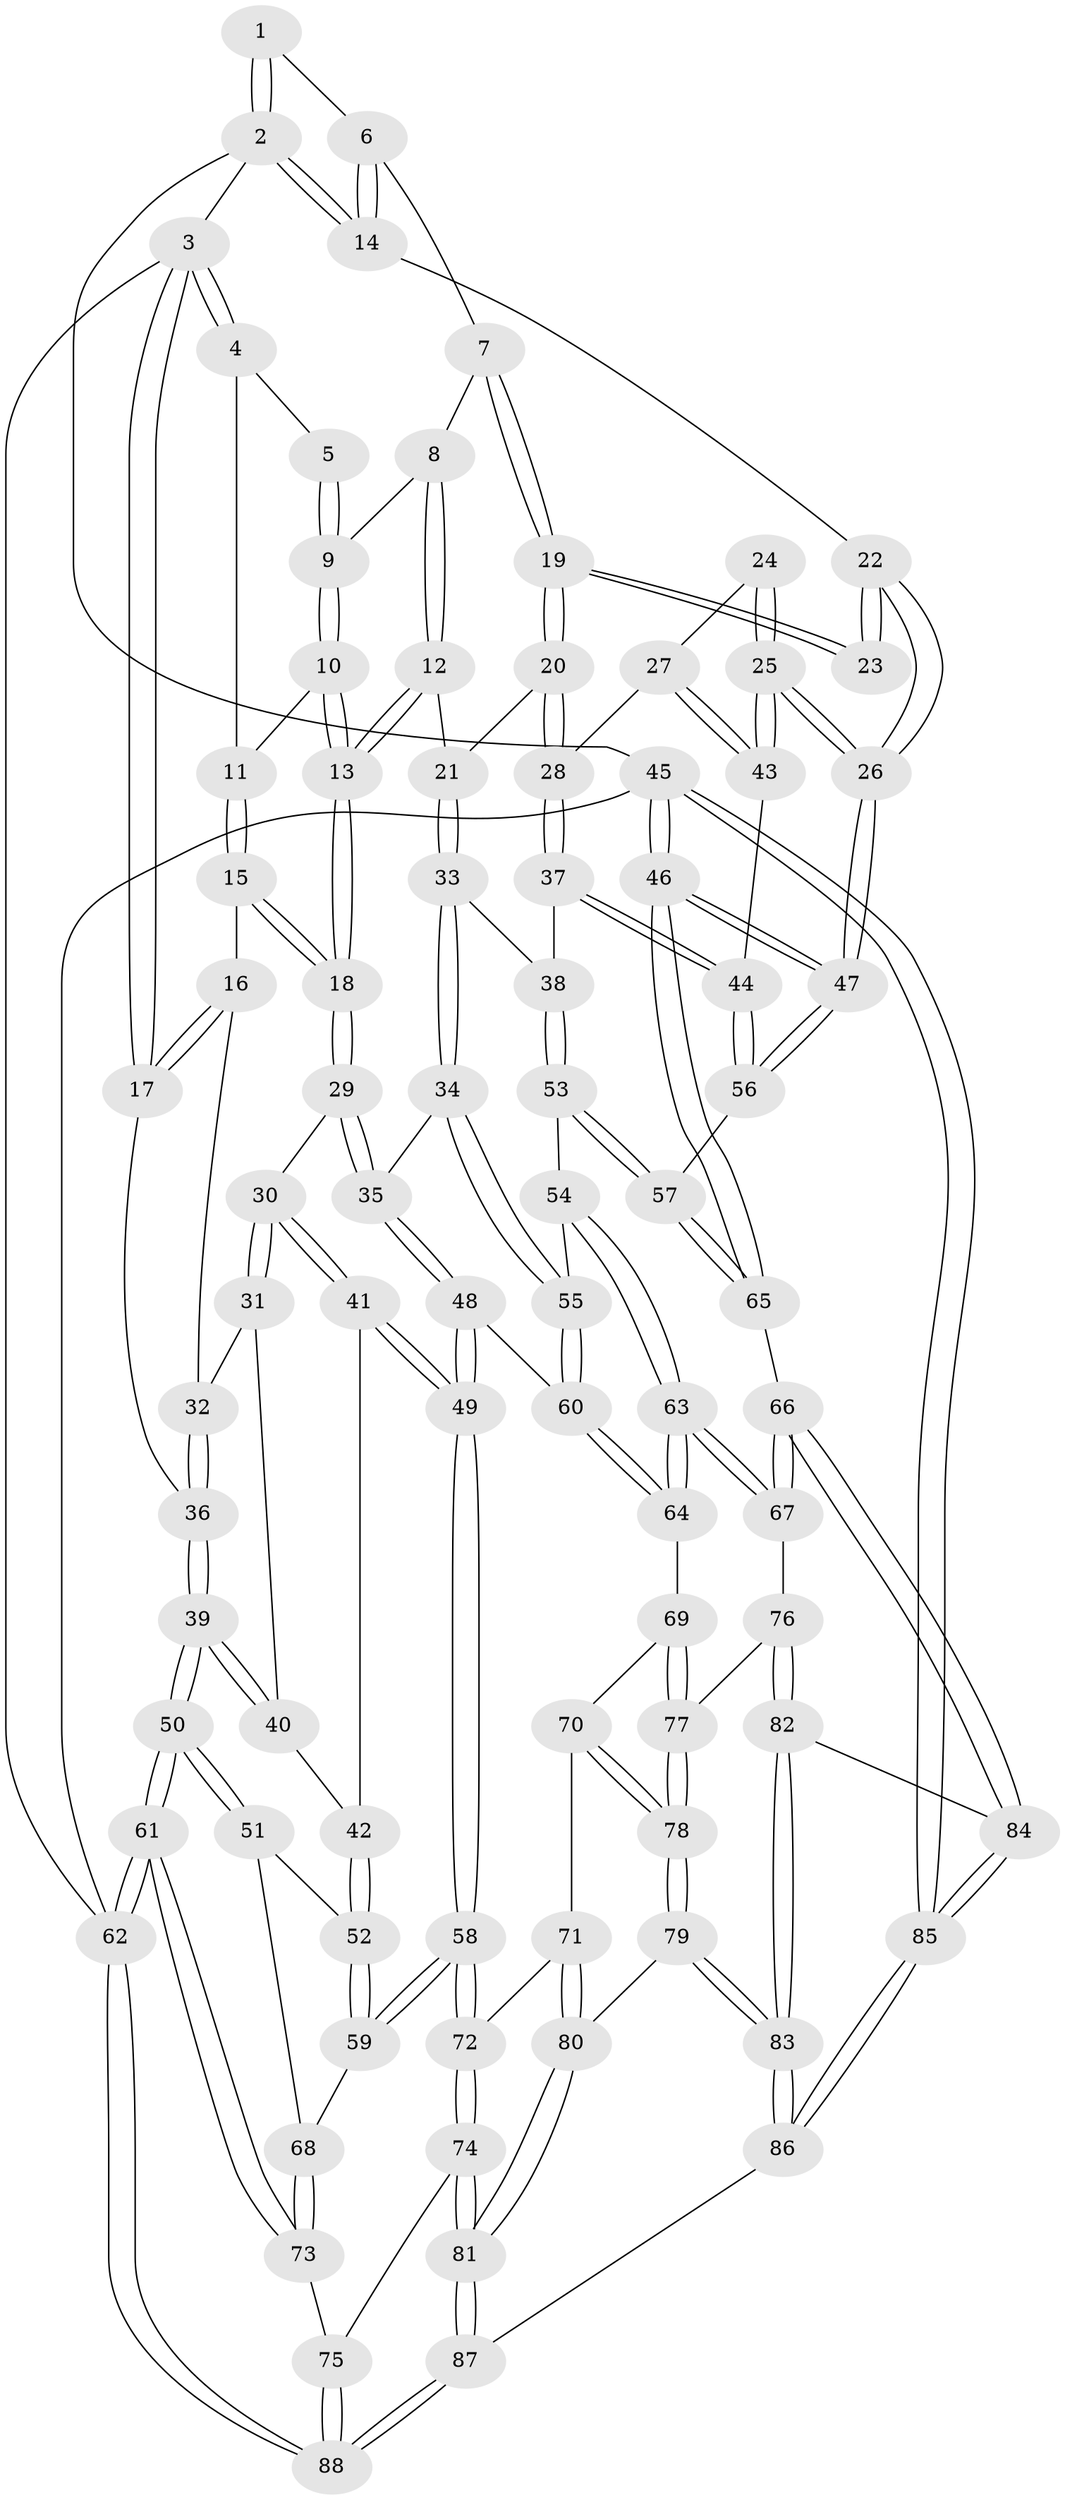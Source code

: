 // Generated by graph-tools (version 1.1) at 2025/51/03/09/25 03:51:00]
// undirected, 88 vertices, 217 edges
graph export_dot {
graph [start="1"]
  node [color=gray90,style=filled];
  1 [pos="+0.9139786431896675+0"];
  2 [pos="+1+0"];
  3 [pos="+0+0"];
  4 [pos="+0.2402529758979349+0"];
  5 [pos="+0.6066754901438699+0"];
  6 [pos="+0.8547704497079854+0.10865393309021085"];
  7 [pos="+0.8216561630313386+0.1497936865992117"];
  8 [pos="+0.6284013228489044+0.04752517152721239"];
  9 [pos="+0.6139137141747292+0.030858439853402645"];
  10 [pos="+0.5010385808942707+0.11927366600791216"];
  11 [pos="+0.2575780494252769+0.0714491152934612"];
  12 [pos="+0.6336405084909598+0.2574864970667202"];
  13 [pos="+0.5011584295600119+0.28029758280993433"];
  14 [pos="+1+0.08791533650908626"];
  15 [pos="+0.23955290364079398+0.12002069887811842"];
  16 [pos="+0.1868821569012103+0.1687980469658679"];
  17 [pos="+0+0.006733019653031772"];
  18 [pos="+0.4484782646123911+0.34165538541866036"];
  19 [pos="+0.824417895287387+0.20321678041131122"];
  20 [pos="+0.7958320798015887+0.26052668905791304"];
  21 [pos="+0.6878858239620773+0.2844491021862948"];
  22 [pos="+1+0.10933233637801405"];
  23 [pos="+0.9458754644595145+0.2370476414936437"];
  24 [pos="+0.9578966636400468+0.2877578913408893"];
  25 [pos="+1+0.4365302846829243"];
  26 [pos="+1+0.4381727068375819"];
  27 [pos="+0.9019542785681829+0.4094459988016771"];
  28 [pos="+0.8394475719278564+0.3758853038171006"];
  29 [pos="+0.4445635893297823+0.37596827174074315"];
  30 [pos="+0.21278618129829688+0.39127579336918383"];
  31 [pos="+0.1619115843070742+0.35755701087926545"];
  32 [pos="+0.16390044770645146+0.23606633976932306"];
  33 [pos="+0.6496756088183969+0.42104191214621406"];
  34 [pos="+0.4870237057559303+0.44466091387593665"];
  35 [pos="+0.46815472467744973+0.43474114415081866"];
  36 [pos="+0+0.303626907300977"];
  37 [pos="+0.7520887962511393+0.45363042110631185"];
  38 [pos="+0.7170262522304146+0.4712990996833697"];
  39 [pos="+0+0.46142484765077857"];
  40 [pos="+0.13877601815180726+0.37369954630646995"];
  41 [pos="+0.2425645279171617+0.504857164756504"];
  42 [pos="+0.12017202715722092+0.5128205692108854"];
  43 [pos="+0.9502091539065003+0.45175513388129424"];
  44 [pos="+0.8875718169789342+0.5641690999227139"];
  45 [pos="+1+1"];
  46 [pos="+1+1"];
  47 [pos="+1+0.80378661264022"];
  48 [pos="+0.3276303876585962+0.6047423567044747"];
  49 [pos="+0.28981750438143944+0.619435843286159"];
  50 [pos="+0+0.5300183271753272"];
  51 [pos="+0+0.5494387146283466"];
  52 [pos="+0.10276876206693003+0.5621403037852434"];
  53 [pos="+0.7100897199801988+0.5853501043982955"];
  54 [pos="+0.6550842277547252+0.6169974774620164"];
  55 [pos="+0.544530799234338+0.5445265035143152"];
  56 [pos="+0.8720915943592051+0.6144341937702149"];
  57 [pos="+0.8394791481818982+0.6319481834838078"];
  58 [pos="+0.2542608835523838+0.6607936063434123"];
  59 [pos="+0.2102191540670452+0.6572084142527662"];
  60 [pos="+0.4767649814363897+0.6818268655364963"];
  61 [pos="+0+0.9290628674699964"];
  62 [pos="+0+1"];
  63 [pos="+0.612854935872527+0.759915399628908"];
  64 [pos="+0.5035990213109176+0.7247215391378019"];
  65 [pos="+0.8042488333568646+0.8103052194182253"];
  66 [pos="+0.6818830664879683+0.8139027167916453"];
  67 [pos="+0.6252504992668837+0.7843308944374027"];
  68 [pos="+0.12475589591029052+0.7010000217818123"];
  69 [pos="+0.4502919074539319+0.7689528360480241"];
  70 [pos="+0.41007335427487823+0.7873218963374334"];
  71 [pos="+0.3332723159803309+0.7724171182115945"];
  72 [pos="+0.2758834344775737+0.7509377318510874"];
  73 [pos="+0+0.8426161496521319"];
  74 [pos="+0.2382631273590018+0.8621530920778191"];
  75 [pos="+0.10261104955309089+0.8618616001400669"];
  76 [pos="+0.5695247810484241+0.8508167292427128"];
  77 [pos="+0.4836476146373139+0.8606698950126865"];
  78 [pos="+0.42926988141520295+0.8926166853850459"];
  79 [pos="+0.4240719268170786+0.9033072519222197"];
  80 [pos="+0.3803254923043892+0.8732383773803195"];
  81 [pos="+0.2387242357639065+0.8633513987175127"];
  82 [pos="+0.5374011591586899+0.9871498754817196"];
  83 [pos="+0.3965351695708781+1"];
  84 [pos="+0.6782266541067298+0.9443758326826582"];
  85 [pos="+0.9074931037823918+1"];
  86 [pos="+0.39253323412224833+1"];
  87 [pos="+0.3273405047581186+1"];
  88 [pos="+0.26133710060014526+1"];
  1 -- 2;
  1 -- 2;
  1 -- 6;
  2 -- 3;
  2 -- 14;
  2 -- 14;
  2 -- 45;
  3 -- 4;
  3 -- 4;
  3 -- 17;
  3 -- 17;
  3 -- 62;
  4 -- 5;
  4 -- 11;
  5 -- 9;
  5 -- 9;
  6 -- 7;
  6 -- 14;
  6 -- 14;
  7 -- 8;
  7 -- 19;
  7 -- 19;
  8 -- 9;
  8 -- 12;
  8 -- 12;
  9 -- 10;
  9 -- 10;
  10 -- 11;
  10 -- 13;
  10 -- 13;
  11 -- 15;
  11 -- 15;
  12 -- 13;
  12 -- 13;
  12 -- 21;
  13 -- 18;
  13 -- 18;
  14 -- 22;
  15 -- 16;
  15 -- 18;
  15 -- 18;
  16 -- 17;
  16 -- 17;
  16 -- 32;
  17 -- 36;
  18 -- 29;
  18 -- 29;
  19 -- 20;
  19 -- 20;
  19 -- 23;
  19 -- 23;
  20 -- 21;
  20 -- 28;
  20 -- 28;
  21 -- 33;
  21 -- 33;
  22 -- 23;
  22 -- 23;
  22 -- 26;
  22 -- 26;
  24 -- 25;
  24 -- 25;
  24 -- 27;
  25 -- 26;
  25 -- 26;
  25 -- 43;
  25 -- 43;
  26 -- 47;
  26 -- 47;
  27 -- 28;
  27 -- 43;
  27 -- 43;
  28 -- 37;
  28 -- 37;
  29 -- 30;
  29 -- 35;
  29 -- 35;
  30 -- 31;
  30 -- 31;
  30 -- 41;
  30 -- 41;
  31 -- 32;
  31 -- 40;
  32 -- 36;
  32 -- 36;
  33 -- 34;
  33 -- 34;
  33 -- 38;
  34 -- 35;
  34 -- 55;
  34 -- 55;
  35 -- 48;
  35 -- 48;
  36 -- 39;
  36 -- 39;
  37 -- 38;
  37 -- 44;
  37 -- 44;
  38 -- 53;
  38 -- 53;
  39 -- 40;
  39 -- 40;
  39 -- 50;
  39 -- 50;
  40 -- 42;
  41 -- 42;
  41 -- 49;
  41 -- 49;
  42 -- 52;
  42 -- 52;
  43 -- 44;
  44 -- 56;
  44 -- 56;
  45 -- 46;
  45 -- 46;
  45 -- 85;
  45 -- 85;
  45 -- 62;
  46 -- 47;
  46 -- 47;
  46 -- 65;
  46 -- 65;
  47 -- 56;
  47 -- 56;
  48 -- 49;
  48 -- 49;
  48 -- 60;
  49 -- 58;
  49 -- 58;
  50 -- 51;
  50 -- 51;
  50 -- 61;
  50 -- 61;
  51 -- 52;
  51 -- 68;
  52 -- 59;
  52 -- 59;
  53 -- 54;
  53 -- 57;
  53 -- 57;
  54 -- 55;
  54 -- 63;
  54 -- 63;
  55 -- 60;
  55 -- 60;
  56 -- 57;
  57 -- 65;
  57 -- 65;
  58 -- 59;
  58 -- 59;
  58 -- 72;
  58 -- 72;
  59 -- 68;
  60 -- 64;
  60 -- 64;
  61 -- 62;
  61 -- 62;
  61 -- 73;
  61 -- 73;
  62 -- 88;
  62 -- 88;
  63 -- 64;
  63 -- 64;
  63 -- 67;
  63 -- 67;
  64 -- 69;
  65 -- 66;
  66 -- 67;
  66 -- 67;
  66 -- 84;
  66 -- 84;
  67 -- 76;
  68 -- 73;
  68 -- 73;
  69 -- 70;
  69 -- 77;
  69 -- 77;
  70 -- 71;
  70 -- 78;
  70 -- 78;
  71 -- 72;
  71 -- 80;
  71 -- 80;
  72 -- 74;
  72 -- 74;
  73 -- 75;
  74 -- 75;
  74 -- 81;
  74 -- 81;
  75 -- 88;
  75 -- 88;
  76 -- 77;
  76 -- 82;
  76 -- 82;
  77 -- 78;
  77 -- 78;
  78 -- 79;
  78 -- 79;
  79 -- 80;
  79 -- 83;
  79 -- 83;
  80 -- 81;
  80 -- 81;
  81 -- 87;
  81 -- 87;
  82 -- 83;
  82 -- 83;
  82 -- 84;
  83 -- 86;
  83 -- 86;
  84 -- 85;
  84 -- 85;
  85 -- 86;
  85 -- 86;
  86 -- 87;
  87 -- 88;
  87 -- 88;
}
